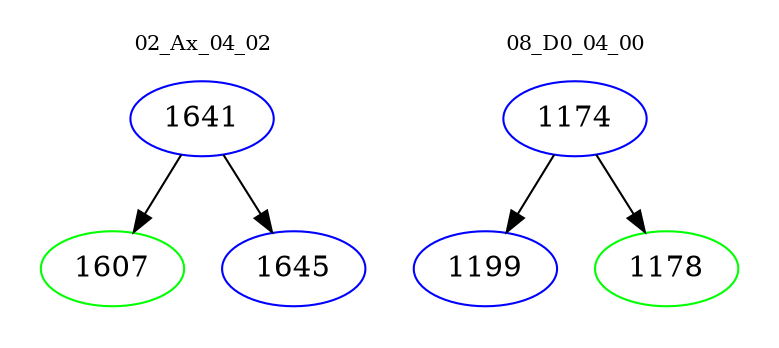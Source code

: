 digraph{
subgraph cluster_0 {
color = white
label = "02_Ax_04_02";
fontsize=10;
T0_1641 [label="1641", color="blue"]
T0_1641 -> T0_1607 [color="black"]
T0_1607 [label="1607", color="green"]
T0_1641 -> T0_1645 [color="black"]
T0_1645 [label="1645", color="blue"]
}
subgraph cluster_1 {
color = white
label = "08_D0_04_00";
fontsize=10;
T1_1174 [label="1174", color="blue"]
T1_1174 -> T1_1199 [color="black"]
T1_1199 [label="1199", color="blue"]
T1_1174 -> T1_1178 [color="black"]
T1_1178 [label="1178", color="green"]
}
}

